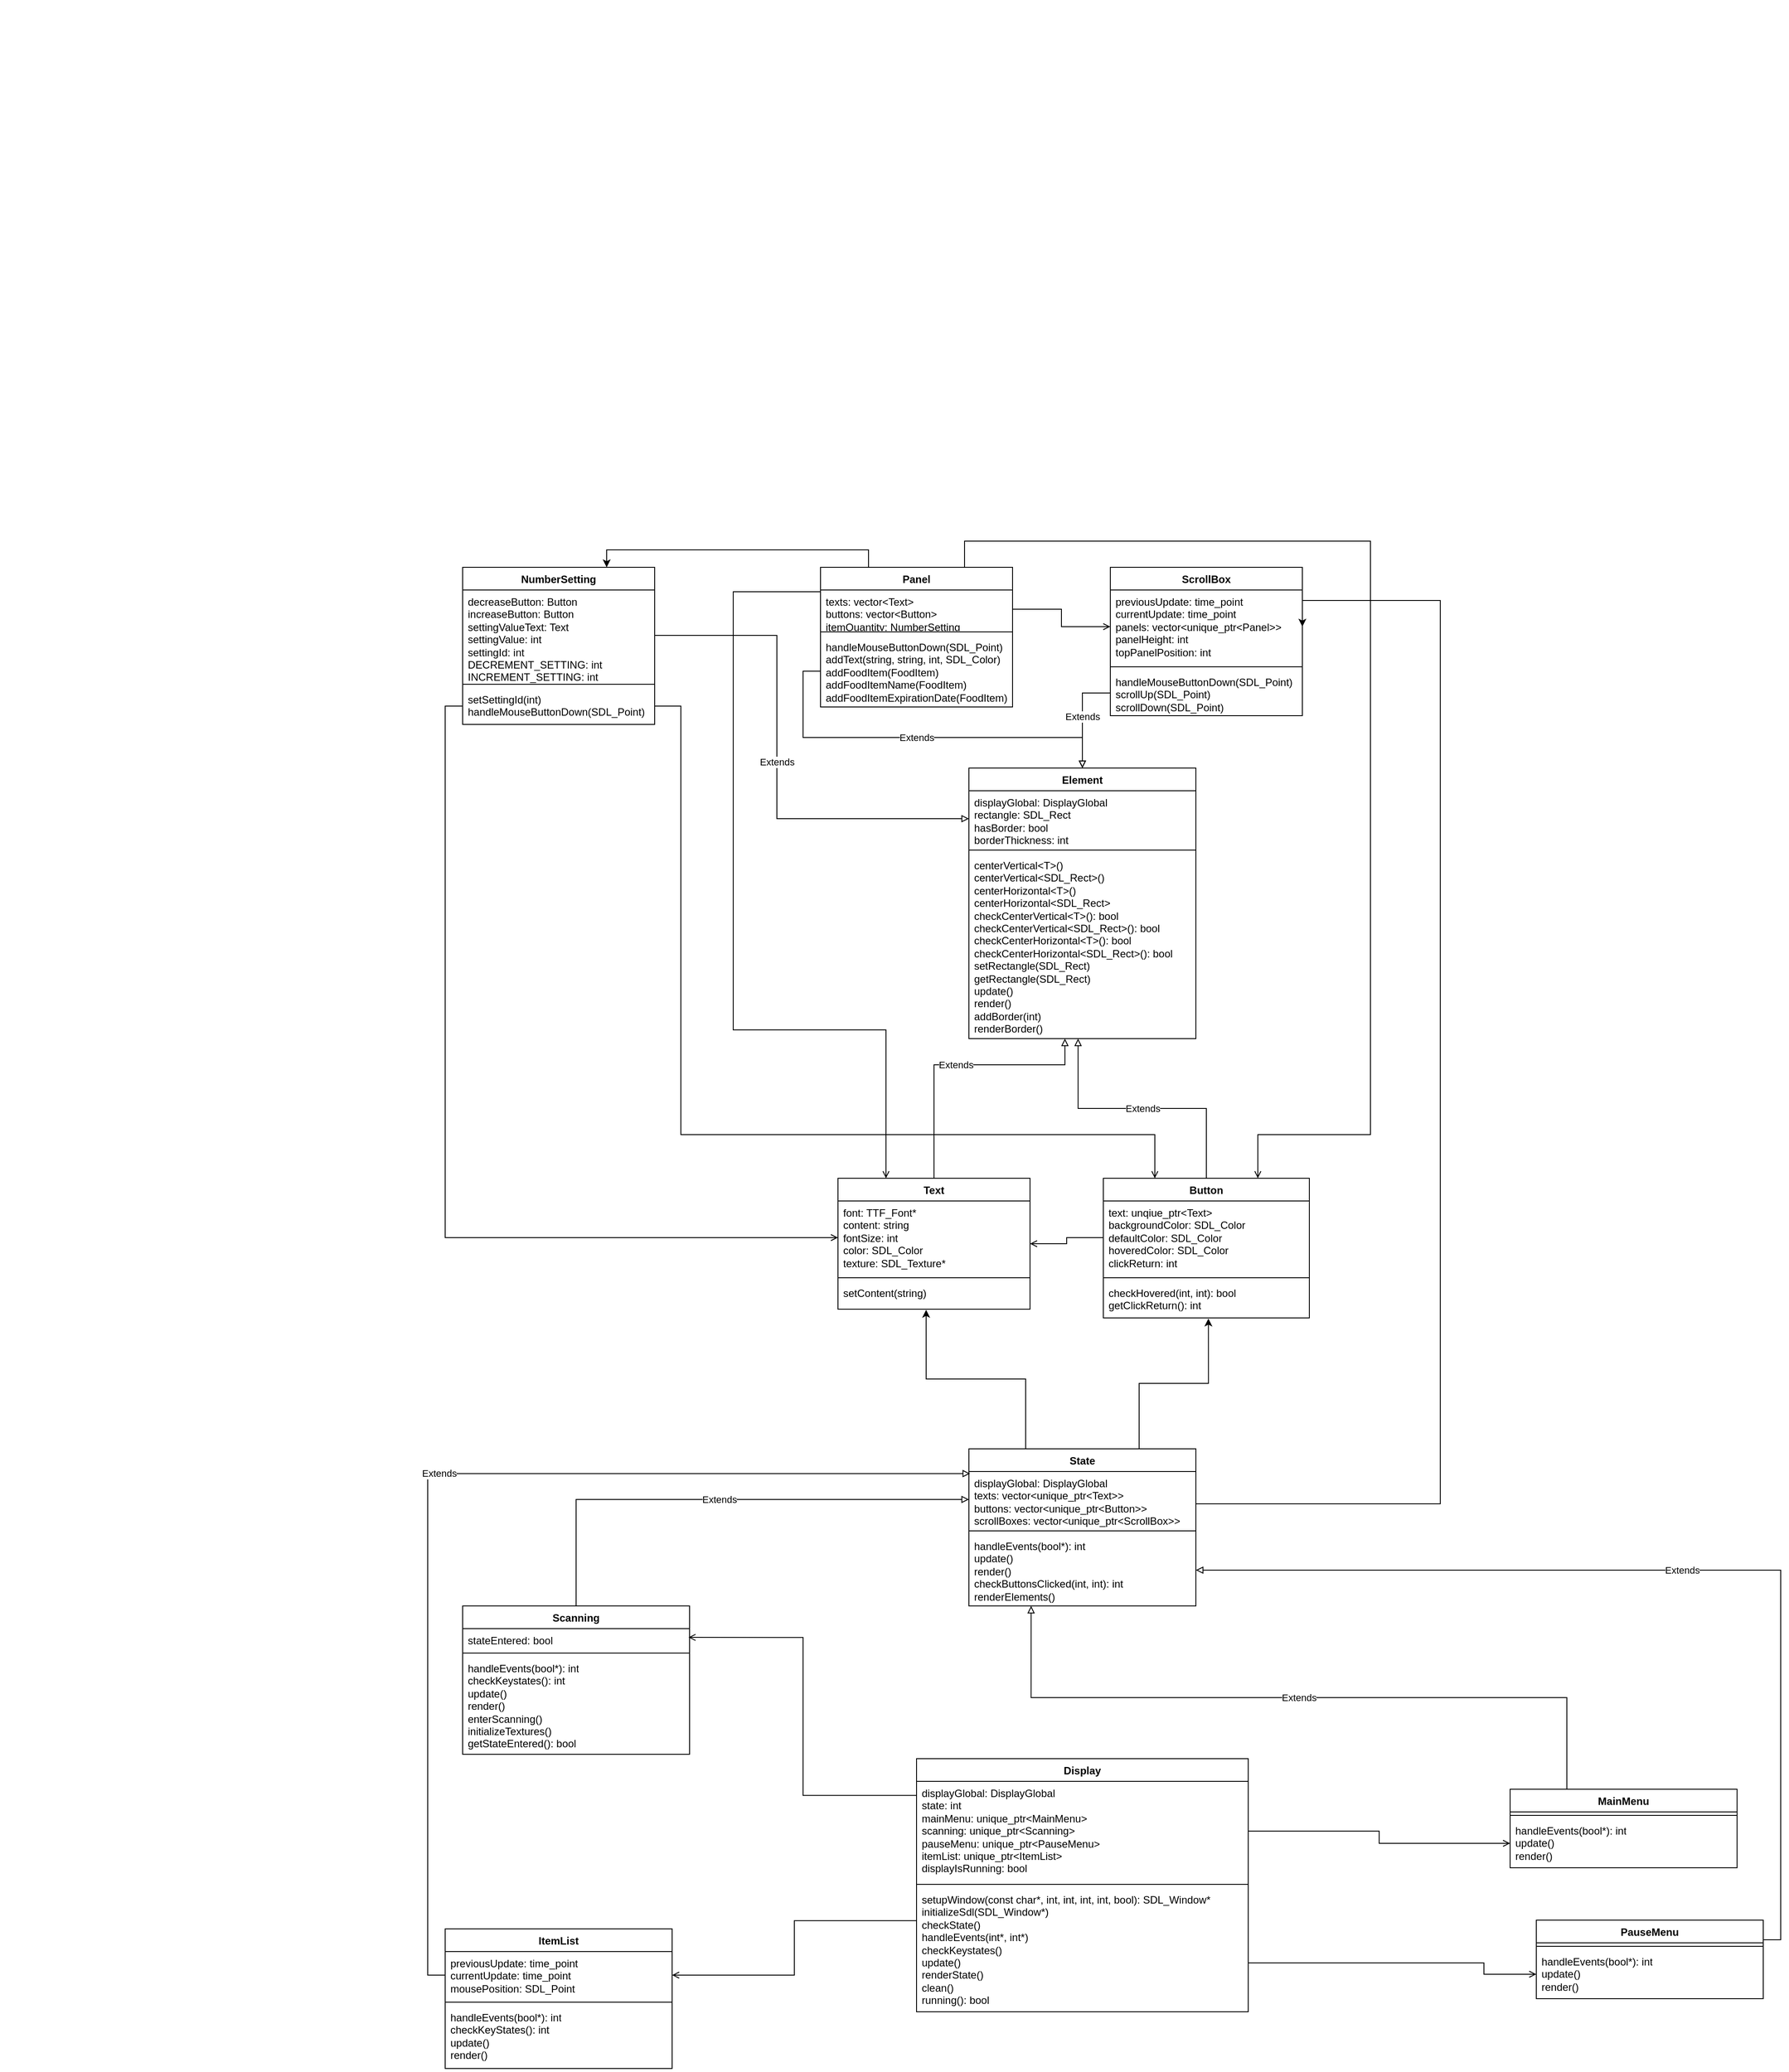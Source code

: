 <mxfile version="26.0.14">
  <diagram id="C5RBs43oDa-KdzZeNtuy" name="Page-1">
    <mxGraphModel dx="4522" dy="2731" grid="1" gridSize="10" guides="1" tooltips="1" connect="1" arrows="1" fold="1" page="1" pageScale="1" pageWidth="827" pageHeight="1169" math="0" shadow="0">
      <root>
        <mxCell id="WIyWlLk6GJQsqaUBKTNV-0" />
        <mxCell id="WIyWlLk6GJQsqaUBKTNV-1" parent="WIyWlLk6GJQsqaUBKTNV-0" />
        <mxCell id="9cJeoDoXLfbDEEZ6jCeZ-1" value="Element" style="swimlane;fontStyle=1;align=center;verticalAlign=top;childLayout=stackLayout;horizontal=1;startSize=26;horizontalStack=0;resizeParent=1;resizeParentMax=0;resizeLast=0;collapsible=1;marginBottom=0;whiteSpace=wrap;html=1;" parent="WIyWlLk6GJQsqaUBKTNV-1" vertex="1">
          <mxGeometry x="260" y="-90" width="260" height="310" as="geometry" />
        </mxCell>
        <mxCell id="9cJeoDoXLfbDEEZ6jCeZ-2" value="&lt;div&gt;displayGlobal: DisplayGlobal&lt;/div&gt;&lt;div&gt;rectangle: SDL_Rect&lt;/div&gt;&lt;div&gt;hasBorder: bool&lt;/div&gt;&lt;div&gt;borderThickness: int&lt;/div&gt;" style="text;strokeColor=none;fillColor=none;align=left;verticalAlign=top;spacingLeft=4;spacingRight=4;overflow=hidden;rotatable=0;points=[[0,0.5],[1,0.5]];portConstraint=eastwest;whiteSpace=wrap;html=1;" parent="9cJeoDoXLfbDEEZ6jCeZ-1" vertex="1">
          <mxGeometry y="26" width="260" height="64" as="geometry" />
        </mxCell>
        <mxCell id="9cJeoDoXLfbDEEZ6jCeZ-3" value="" style="line;strokeWidth=1;fillColor=none;align=left;verticalAlign=middle;spacingTop=-1;spacingLeft=3;spacingRight=3;rotatable=0;labelPosition=right;points=[];portConstraint=eastwest;strokeColor=inherit;" parent="9cJeoDoXLfbDEEZ6jCeZ-1" vertex="1">
          <mxGeometry y="90" width="260" height="8" as="geometry" />
        </mxCell>
        <mxCell id="9cJeoDoXLfbDEEZ6jCeZ-4" value="&lt;div&gt;centerVertical&amp;lt;T&amp;gt;()&lt;/div&gt;&lt;div&gt;centerVertical&amp;lt;SDL_Rect&amp;gt;()&lt;br&gt;&lt;/div&gt;&lt;div&gt;centerHorizontal&amp;lt;T&amp;gt;()&lt;/div&gt;&lt;div&gt;centerHorizontal&amp;lt;SDL_Rect&amp;gt;&lt;/div&gt;&lt;div&gt;&lt;div&gt;checkCenterVertical&amp;lt;T&amp;gt;(): bool&lt;br&gt;&lt;/div&gt;&lt;div&gt;checkCenterVertical&amp;lt;SDL_Rect&amp;gt;(): bool&lt;br&gt;&lt;/div&gt;&lt;div&gt;checkCenterHorizontal&amp;lt;T&amp;gt;(): bool&lt;br&gt;&lt;/div&gt;&lt;div&gt;checkCenterHorizontal&amp;lt;SDL_Rect&amp;gt;(): bool&lt;br&gt;&lt;/div&gt;&lt;/div&gt;&lt;div&gt;setRectangle(SDL_Rect)&lt;/div&gt;&lt;div&gt;getRectangle(SDL_Rect) &lt;br&gt;&lt;/div&gt;&lt;div&gt;update()&lt;/div&gt;&lt;div&gt;render()&lt;/div&gt;&lt;div&gt;addBorder(int)&lt;/div&gt;&lt;div&gt;renderBorder()&lt;/div&gt;&lt;div&gt;&lt;br&gt;&lt;/div&gt;" style="text;strokeColor=none;fillColor=none;align=left;verticalAlign=top;spacingLeft=4;spacingRight=4;overflow=hidden;rotatable=0;points=[[0,0.5],[1,0.5]];portConstraint=eastwest;whiteSpace=wrap;html=1;" parent="9cJeoDoXLfbDEEZ6jCeZ-1" vertex="1">
          <mxGeometry y="98" width="260" height="212" as="geometry" />
        </mxCell>
        <mxCell id="9cJeoDoXLfbDEEZ6jCeZ-5" value="Text" style="swimlane;fontStyle=1;align=center;verticalAlign=top;childLayout=stackLayout;horizontal=1;startSize=26;horizontalStack=0;resizeParent=1;resizeParentMax=0;resizeLast=0;collapsible=1;marginBottom=0;whiteSpace=wrap;html=1;" parent="WIyWlLk6GJQsqaUBKTNV-1" vertex="1">
          <mxGeometry x="110" y="380" width="220" height="150" as="geometry" />
        </mxCell>
        <mxCell id="9cJeoDoXLfbDEEZ6jCeZ-6" value="&lt;div&gt;font: TTF_Font*&lt;/div&gt;&lt;div&gt;content: string&lt;/div&gt;&lt;div&gt;fontSize: int&lt;/div&gt;&lt;div&gt;color: SDL_Color&lt;/div&gt;&lt;div&gt;texture: SDL_Texture*&lt;/div&gt;&lt;div&gt;&lt;br&gt;&lt;/div&gt;" style="text;strokeColor=none;fillColor=none;align=left;verticalAlign=top;spacingLeft=4;spacingRight=4;overflow=hidden;rotatable=0;points=[[0,0.5],[1,0.5]];portConstraint=eastwest;whiteSpace=wrap;html=1;" parent="9cJeoDoXLfbDEEZ6jCeZ-5" vertex="1">
          <mxGeometry y="26" width="220" height="84" as="geometry" />
        </mxCell>
        <mxCell id="9cJeoDoXLfbDEEZ6jCeZ-7" value="" style="line;strokeWidth=1;fillColor=none;align=left;verticalAlign=middle;spacingTop=-1;spacingLeft=3;spacingRight=3;rotatable=0;labelPosition=right;points=[];portConstraint=eastwest;strokeColor=inherit;" parent="9cJeoDoXLfbDEEZ6jCeZ-5" vertex="1">
          <mxGeometry y="110" width="220" height="8" as="geometry" />
        </mxCell>
        <mxCell id="9cJeoDoXLfbDEEZ6jCeZ-8" value="setContent(string)" style="text;strokeColor=none;fillColor=none;align=left;verticalAlign=top;spacingLeft=4;spacingRight=4;overflow=hidden;rotatable=0;points=[[0,0.5],[1,0.5]];portConstraint=eastwest;whiteSpace=wrap;html=1;" parent="9cJeoDoXLfbDEEZ6jCeZ-5" vertex="1">
          <mxGeometry y="118" width="220" height="32" as="geometry" />
        </mxCell>
        <mxCell id="9cJeoDoXLfbDEEZ6jCeZ-13" value="Button" style="swimlane;fontStyle=1;align=center;verticalAlign=top;childLayout=stackLayout;horizontal=1;startSize=26;horizontalStack=0;resizeParent=1;resizeParentMax=0;resizeLast=0;collapsible=1;marginBottom=0;whiteSpace=wrap;html=1;" parent="WIyWlLk6GJQsqaUBKTNV-1" vertex="1">
          <mxGeometry x="414" y="380" width="236" height="160" as="geometry" />
        </mxCell>
        <mxCell id="9cJeoDoXLfbDEEZ6jCeZ-14" value="&lt;div&gt;text: unqiue_ptr&amp;lt;Text&amp;gt;&lt;/div&gt;&lt;div&gt;backgroundColor: SDL_Color&lt;/div&gt;&lt;div&gt;defaultColor: SDL_Color&lt;/div&gt;&lt;div&gt;hoveredColor: SDL_Color&lt;/div&gt;&lt;div&gt;clickReturn: int&lt;/div&gt;" style="text;strokeColor=none;fillColor=none;align=left;verticalAlign=top;spacingLeft=4;spacingRight=4;overflow=hidden;rotatable=0;points=[[0,0.5],[1,0.5]];portConstraint=eastwest;whiteSpace=wrap;html=1;" parent="9cJeoDoXLfbDEEZ6jCeZ-13" vertex="1">
          <mxGeometry y="26" width="236" height="84" as="geometry" />
        </mxCell>
        <mxCell id="9cJeoDoXLfbDEEZ6jCeZ-15" value="" style="line;strokeWidth=1;fillColor=none;align=left;verticalAlign=middle;spacingTop=-1;spacingLeft=3;spacingRight=3;rotatable=0;labelPosition=right;points=[];portConstraint=eastwest;strokeColor=inherit;" parent="9cJeoDoXLfbDEEZ6jCeZ-13" vertex="1">
          <mxGeometry y="110" width="236" height="8" as="geometry" />
        </mxCell>
        <mxCell id="9cJeoDoXLfbDEEZ6jCeZ-16" value="checkHovered(int, int): bool&lt;div&gt;getClickReturn(): int&lt;/div&gt;" style="text;strokeColor=none;fillColor=none;align=left;verticalAlign=top;spacingLeft=4;spacingRight=4;overflow=hidden;rotatable=0;points=[[0,0.5],[1,0.5]];portConstraint=eastwest;whiteSpace=wrap;html=1;" parent="9cJeoDoXLfbDEEZ6jCeZ-13" vertex="1">
          <mxGeometry y="118" width="236" height="42" as="geometry" />
        </mxCell>
        <mxCell id="9cJeoDoXLfbDEEZ6jCeZ-27" value="MainMenu" style="swimlane;fontStyle=1;align=center;verticalAlign=top;childLayout=stackLayout;horizontal=1;startSize=26;horizontalStack=0;resizeParent=1;resizeParentMax=0;resizeLast=0;collapsible=1;marginBottom=0;whiteSpace=wrap;html=1;" parent="WIyWlLk6GJQsqaUBKTNV-1" vertex="1">
          <mxGeometry x="880" y="1080" width="260" height="90" as="geometry" />
        </mxCell>
        <mxCell id="9cJeoDoXLfbDEEZ6jCeZ-29" value="" style="line;strokeWidth=1;fillColor=none;align=left;verticalAlign=middle;spacingTop=-1;spacingLeft=3;spacingRight=3;rotatable=0;labelPosition=right;points=[];portConstraint=eastwest;strokeColor=inherit;" parent="9cJeoDoXLfbDEEZ6jCeZ-27" vertex="1">
          <mxGeometry y="26" width="260" height="8" as="geometry" />
        </mxCell>
        <mxCell id="9cJeoDoXLfbDEEZ6jCeZ-30" value="handleEvents(bool*): int&lt;div&gt;update()&lt;br&gt;&lt;/div&gt;&lt;div&gt;render()&lt;br&gt;&lt;/div&gt;&lt;div&gt;&lt;br&gt;&lt;/div&gt;&lt;div&gt;&lt;br&gt;&lt;/div&gt;" style="text;strokeColor=none;fillColor=none;align=left;verticalAlign=top;spacingLeft=4;spacingRight=4;overflow=hidden;rotatable=0;points=[[0,0.5],[1,0.5]];portConstraint=eastwest;whiteSpace=wrap;html=1;" parent="9cJeoDoXLfbDEEZ6jCeZ-27" vertex="1">
          <mxGeometry y="34" width="260" height="56" as="geometry" />
        </mxCell>
        <mxCell id="ZqqQkhtvJ3XssXhYCvTe-13" value="Extends" style="edgeStyle=orthogonalEdgeStyle;rounded=0;orthogonalLoop=1;jettySize=auto;html=1;exitX=1;exitY=0.25;exitDx=0;exitDy=0;entryX=1;entryY=0.5;entryDx=0;entryDy=0;endArrow=block;endFill=0;" parent="WIyWlLk6GJQsqaUBKTNV-1" source="9cJeoDoXLfbDEEZ6jCeZ-32" target="ZqqQkhtvJ3XssXhYCvTe-5" edge="1">
          <mxGeometry relative="1" as="geometry" />
        </mxCell>
        <mxCell id="9cJeoDoXLfbDEEZ6jCeZ-32" value="PauseMenu" style="swimlane;fontStyle=1;align=center;verticalAlign=top;childLayout=stackLayout;horizontal=1;startSize=26;horizontalStack=0;resizeParent=1;resizeParentMax=0;resizeLast=0;collapsible=1;marginBottom=0;whiteSpace=wrap;html=1;" parent="WIyWlLk6GJQsqaUBKTNV-1" vertex="1">
          <mxGeometry x="910" y="1230" width="260" height="90" as="geometry" />
        </mxCell>
        <mxCell id="9cJeoDoXLfbDEEZ6jCeZ-34" value="" style="line;strokeWidth=1;fillColor=none;align=left;verticalAlign=middle;spacingTop=-1;spacingLeft=3;spacingRight=3;rotatable=0;labelPosition=right;points=[];portConstraint=eastwest;strokeColor=inherit;" parent="9cJeoDoXLfbDEEZ6jCeZ-32" vertex="1">
          <mxGeometry y="26" width="260" height="8" as="geometry" />
        </mxCell>
        <mxCell id="9cJeoDoXLfbDEEZ6jCeZ-35" value="handleEvents(bool*): int&lt;div&gt;update()&lt;br&gt;&lt;/div&gt;&lt;div&gt;render()&lt;br&gt;&lt;/div&gt;&lt;div&gt;&lt;br&gt;&lt;/div&gt;&lt;div&gt;&lt;br&gt;&lt;/div&gt;" style="text;strokeColor=none;fillColor=none;align=left;verticalAlign=top;spacingLeft=4;spacingRight=4;overflow=hidden;rotatable=0;points=[[0,0.5],[1,0.5]];portConstraint=eastwest;whiteSpace=wrap;html=1;" parent="9cJeoDoXLfbDEEZ6jCeZ-32" vertex="1">
          <mxGeometry y="34" width="260" height="56" as="geometry" />
        </mxCell>
        <mxCell id="9cJeoDoXLfbDEEZ6jCeZ-39" style="edgeStyle=orthogonalEdgeStyle;rounded=0;orthogonalLoop=1;jettySize=auto;html=1;exitX=0;exitY=0.5;exitDx=0;exitDy=0;entryX=1;entryY=0.5;entryDx=0;entryDy=0;endArrow=open;endFill=0;" parent="WIyWlLk6GJQsqaUBKTNV-1" source="9cJeoDoXLfbDEEZ6jCeZ-14" target="9cJeoDoXLfbDEEZ6jCeZ-5" edge="1">
          <mxGeometry relative="1" as="geometry" />
        </mxCell>
        <mxCell id="9cJeoDoXLfbDEEZ6jCeZ-40" value="Extends" style="edgeStyle=orthogonalEdgeStyle;rounded=0;orthogonalLoop=1;jettySize=auto;html=1;exitX=0.5;exitY=0;exitDx=0;exitDy=0;entryX=0.481;entryY=1;entryDx=0;entryDy=0;entryPerimeter=0;endArrow=block;endFill=0;" parent="WIyWlLk6GJQsqaUBKTNV-1" source="9cJeoDoXLfbDEEZ6jCeZ-13" target="9cJeoDoXLfbDEEZ6jCeZ-4" edge="1">
          <mxGeometry relative="1" as="geometry" />
        </mxCell>
        <mxCell id="9cJeoDoXLfbDEEZ6jCeZ-41" value="Extends" style="edgeStyle=orthogonalEdgeStyle;rounded=0;orthogonalLoop=1;jettySize=auto;html=1;exitX=0.5;exitY=0;exitDx=0;exitDy=0;entryX=0.423;entryY=1;entryDx=0;entryDy=0;entryPerimeter=0;endArrow=block;endFill=0;" parent="WIyWlLk6GJQsqaUBKTNV-1" source="9cJeoDoXLfbDEEZ6jCeZ-5" target="9cJeoDoXLfbDEEZ6jCeZ-4" edge="1">
          <mxGeometry relative="1" as="geometry">
            <Array as="points">
              <mxPoint x="220" y="250" />
              <mxPoint x="370" y="250" />
            </Array>
          </mxGeometry>
        </mxCell>
        <mxCell id="9cJeoDoXLfbDEEZ6jCeZ-42" value="ItemList" style="swimlane;fontStyle=1;align=center;verticalAlign=top;childLayout=stackLayout;horizontal=1;startSize=26;horizontalStack=0;resizeParent=1;resizeParentMax=0;resizeLast=0;collapsible=1;marginBottom=0;whiteSpace=wrap;html=1;" parent="WIyWlLk6GJQsqaUBKTNV-1" vertex="1">
          <mxGeometry x="-340" y="1240" width="260" height="160" as="geometry" />
        </mxCell>
        <mxCell id="9cJeoDoXLfbDEEZ6jCeZ-43" value="&lt;div&gt;previousUpdate: time_point&lt;/div&gt;&lt;div&gt;currentUpdate: time_point&lt;/div&gt;&lt;div&gt;mousePosition: SDL_Point&lt;br&gt;&lt;/div&gt;" style="text;strokeColor=none;fillColor=none;align=left;verticalAlign=top;spacingLeft=4;spacingRight=4;overflow=hidden;rotatable=0;points=[[0,0.5],[1,0.5]];portConstraint=eastwest;whiteSpace=wrap;html=1;" parent="9cJeoDoXLfbDEEZ6jCeZ-42" vertex="1">
          <mxGeometry y="26" width="260" height="54" as="geometry" />
        </mxCell>
        <mxCell id="9cJeoDoXLfbDEEZ6jCeZ-44" value="" style="line;strokeWidth=1;fillColor=none;align=left;verticalAlign=middle;spacingTop=-1;spacingLeft=3;spacingRight=3;rotatable=0;labelPosition=right;points=[];portConstraint=eastwest;strokeColor=inherit;" parent="9cJeoDoXLfbDEEZ6jCeZ-42" vertex="1">
          <mxGeometry y="80" width="260" height="8" as="geometry" />
        </mxCell>
        <mxCell id="9cJeoDoXLfbDEEZ6jCeZ-45" value="handleEvents(bool*): int&lt;div&gt;checkKeyStates(): int&lt;/div&gt;&lt;div&gt;update()&lt;br&gt;&lt;/div&gt;&lt;div&gt;render()&lt;br&gt;&lt;/div&gt;&lt;div&gt;&lt;br&gt;&lt;/div&gt;&lt;div&gt;&lt;br&gt;&lt;/div&gt;" style="text;strokeColor=none;fillColor=none;align=left;verticalAlign=top;spacingLeft=4;spacingRight=4;overflow=hidden;rotatable=0;points=[[0,0.5],[1,0.5]];portConstraint=eastwest;whiteSpace=wrap;html=1;" parent="9cJeoDoXLfbDEEZ6jCeZ-42" vertex="1">
          <mxGeometry y="88" width="260" height="72" as="geometry" />
        </mxCell>
        <mxCell id="fOrLN-u9jePN4GgmKDt4-8" style="edgeStyle=orthogonalEdgeStyle;rounded=0;orthogonalLoop=1;jettySize=auto;html=1;exitX=1;exitY=0.5;exitDx=0;exitDy=0;entryX=0;entryY=0.5;entryDx=0;entryDy=0;endArrow=open;endFill=0;" parent="WIyWlLk6GJQsqaUBKTNV-1" source="fOrLN-u9jePN4GgmKDt4-1" target="fOrLN-u9jePN4GgmKDt4-5" edge="1">
          <mxGeometry relative="1" as="geometry" />
        </mxCell>
        <mxCell id="GMR2QPrFjK9Ofn-HSKy0-10" style="edgeStyle=orthogonalEdgeStyle;rounded=0;orthogonalLoop=1;jettySize=auto;html=1;entryX=0.75;entryY=0;entryDx=0;entryDy=0;endArrow=open;endFill=0;exitX=0.75;exitY=0;exitDx=0;exitDy=0;" parent="WIyWlLk6GJQsqaUBKTNV-1" source="fOrLN-u9jePN4GgmKDt4-0" target="9cJeoDoXLfbDEEZ6jCeZ-13" edge="1">
          <mxGeometry relative="1" as="geometry">
            <Array as="points">
              <mxPoint x="255" y="-350" />
              <mxPoint x="720" y="-350" />
              <mxPoint x="720" y="330" />
              <mxPoint x="591" y="330" />
            </Array>
          </mxGeometry>
        </mxCell>
        <mxCell id="GMR2QPrFjK9Ofn-HSKy0-11" style="edgeStyle=orthogonalEdgeStyle;rounded=0;orthogonalLoop=1;jettySize=auto;html=1;entryX=0.25;entryY=0;entryDx=0;entryDy=0;endArrow=open;endFill=0;exitX=0;exitY=0.25;exitDx=0;exitDy=0;" parent="WIyWlLk6GJQsqaUBKTNV-1" source="fOrLN-u9jePN4GgmKDt4-0" target="9cJeoDoXLfbDEEZ6jCeZ-5" edge="1">
          <mxGeometry relative="1" as="geometry">
            <Array as="points">
              <mxPoint x="-10" y="-292" />
              <mxPoint x="-10" y="210" />
              <mxPoint x="165" y="210" />
            </Array>
          </mxGeometry>
        </mxCell>
        <mxCell id="1-UxKRIt91oTOGqCH7rs-5" style="edgeStyle=orthogonalEdgeStyle;rounded=0;orthogonalLoop=1;jettySize=auto;html=1;exitX=0.25;exitY=0;exitDx=0;exitDy=0;entryX=0.75;entryY=0;entryDx=0;entryDy=0;" edge="1" parent="WIyWlLk6GJQsqaUBKTNV-1" source="fOrLN-u9jePN4GgmKDt4-0" target="1-UxKRIt91oTOGqCH7rs-1">
          <mxGeometry relative="1" as="geometry" />
        </mxCell>
        <mxCell id="fOrLN-u9jePN4GgmKDt4-0" value="Panel" style="swimlane;fontStyle=1;align=center;verticalAlign=top;childLayout=stackLayout;horizontal=1;startSize=26;horizontalStack=0;resizeParent=1;resizeParentMax=0;resizeLast=0;collapsible=1;marginBottom=0;whiteSpace=wrap;html=1;" parent="WIyWlLk6GJQsqaUBKTNV-1" vertex="1">
          <mxGeometry x="90" y="-320" width="220" height="160" as="geometry" />
        </mxCell>
        <mxCell id="fOrLN-u9jePN4GgmKDt4-1" value="&lt;div&gt;texts: vector&amp;lt;Text&amp;gt;&lt;/div&gt;&lt;div&gt;buttons: vector&amp;lt;Button&amp;gt;&lt;br&gt;&lt;/div&gt;&lt;div&gt;itemQuantity: NumberSetting&lt;/div&gt;" style="text;strokeColor=none;fillColor=none;align=left;verticalAlign=top;spacingLeft=4;spacingRight=4;overflow=hidden;rotatable=0;points=[[0,0.5],[1,0.5]];portConstraint=eastwest;whiteSpace=wrap;html=1;" parent="fOrLN-u9jePN4GgmKDt4-0" vertex="1">
          <mxGeometry y="26" width="220" height="44" as="geometry" />
        </mxCell>
        <mxCell id="fOrLN-u9jePN4GgmKDt4-2" value="" style="line;strokeWidth=1;fillColor=none;align=left;verticalAlign=middle;spacingTop=-1;spacingLeft=3;spacingRight=3;rotatable=0;labelPosition=right;points=[];portConstraint=eastwest;strokeColor=inherit;" parent="fOrLN-u9jePN4GgmKDt4-0" vertex="1">
          <mxGeometry y="70" width="220" height="8" as="geometry" />
        </mxCell>
        <mxCell id="fOrLN-u9jePN4GgmKDt4-3" value="&lt;div&gt;handleMouseButtonDown(SDL_Point)&lt;/div&gt;&lt;div&gt;addText(string, string, int, SDL_Color)&lt;/div&gt;&lt;div&gt;addFoodItem(FoodItem)&lt;/div&gt;&lt;div&gt;addFoodItemName(FoodItem)&lt;/div&gt;&lt;div&gt;addFoodItemExpirationDate(FoodItem)&lt;/div&gt;" style="text;strokeColor=none;fillColor=none;align=left;verticalAlign=top;spacingLeft=4;spacingRight=4;overflow=hidden;rotatable=0;points=[[0,0.5],[1,0.5]];portConstraint=eastwest;whiteSpace=wrap;html=1;" parent="fOrLN-u9jePN4GgmKDt4-0" vertex="1">
          <mxGeometry y="78" width="220" height="82" as="geometry" />
        </mxCell>
        <mxCell id="fOrLN-u9jePN4GgmKDt4-4" value="ScrollBox" style="swimlane;fontStyle=1;align=center;verticalAlign=top;childLayout=stackLayout;horizontal=1;startSize=26;horizontalStack=0;resizeParent=1;resizeParentMax=0;resizeLast=0;collapsible=1;marginBottom=0;whiteSpace=wrap;html=1;" parent="WIyWlLk6GJQsqaUBKTNV-1" vertex="1">
          <mxGeometry x="422" y="-320" width="220" height="170" as="geometry" />
        </mxCell>
        <mxCell id="fOrLN-u9jePN4GgmKDt4-5" value="&lt;div&gt;previousUpdate: time_point&lt;/div&gt;&lt;div&gt;currentUpdate: time_point&lt;/div&gt;&lt;div&gt;panels: vector&amp;lt;unique_ptr&amp;lt;Panel&amp;gt;&amp;gt;&lt;/div&gt;&lt;div&gt;panelHeight: int&lt;/div&gt;&lt;div&gt;topPanelPosition: int&lt;/div&gt;&lt;div&gt;&lt;br&gt;&lt;/div&gt;" style="text;strokeColor=none;fillColor=none;align=left;verticalAlign=top;spacingLeft=4;spacingRight=4;overflow=hidden;rotatable=0;points=[[0,0.5],[1,0.5]];portConstraint=eastwest;whiteSpace=wrap;html=1;" parent="fOrLN-u9jePN4GgmKDt4-4" vertex="1">
          <mxGeometry y="26" width="220" height="84" as="geometry" />
        </mxCell>
        <mxCell id="fOrLN-u9jePN4GgmKDt4-6" value="" style="line;strokeWidth=1;fillColor=none;align=left;verticalAlign=middle;spacingTop=-1;spacingLeft=3;spacingRight=3;rotatable=0;labelPosition=right;points=[];portConstraint=eastwest;strokeColor=inherit;" parent="fOrLN-u9jePN4GgmKDt4-4" vertex="1">
          <mxGeometry y="110" width="220" height="8" as="geometry" />
        </mxCell>
        <mxCell id="fOrLN-u9jePN4GgmKDt4-7" value="&lt;div&gt;handleMouseButtonDown(SDL_Point)&lt;/div&gt;&lt;div&gt;scrollUp(SDL_Point)&lt;/div&gt;&lt;div&gt;scrollDown(SDL_Point)&lt;/div&gt;" style="text;strokeColor=none;fillColor=none;align=left;verticalAlign=top;spacingLeft=4;spacingRight=4;overflow=hidden;rotatable=0;points=[[0,0.5],[1,0.5]];portConstraint=eastwest;whiteSpace=wrap;html=1;" parent="fOrLN-u9jePN4GgmKDt4-4" vertex="1">
          <mxGeometry y="118" width="220" height="52" as="geometry" />
        </mxCell>
        <mxCell id="fOrLN-u9jePN4GgmKDt4-9" value="Extends" style="edgeStyle=orthogonalEdgeStyle;rounded=0;orthogonalLoop=1;jettySize=auto;html=1;exitX=0;exitY=0.5;exitDx=0;exitDy=0;entryX=0.5;entryY=0;entryDx=0;entryDy=0;endArrow=block;endFill=0;" parent="WIyWlLk6GJQsqaUBKTNV-1" source="fOrLN-u9jePN4GgmKDt4-7" target="9cJeoDoXLfbDEEZ6jCeZ-1" edge="1">
          <mxGeometry relative="1" as="geometry" />
        </mxCell>
        <mxCell id="fOrLN-u9jePN4GgmKDt4-10" value="&lt;div&gt;Extends&lt;/div&gt;" style="edgeStyle=orthogonalEdgeStyle;rounded=0;orthogonalLoop=1;jettySize=auto;html=1;exitX=0;exitY=0.5;exitDx=0;exitDy=0;entryX=0.5;entryY=0;entryDx=0;entryDy=0;endArrow=block;endFill=0;" parent="WIyWlLk6GJQsqaUBKTNV-1" source="fOrLN-u9jePN4GgmKDt4-3" target="9cJeoDoXLfbDEEZ6jCeZ-1" edge="1">
          <mxGeometry relative="1" as="geometry" />
        </mxCell>
        <mxCell id="ZqqQkhtvJ3XssXhYCvTe-9" value="Extends" style="edgeStyle=orthogonalEdgeStyle;rounded=0;orthogonalLoop=1;jettySize=auto;html=1;exitX=0.5;exitY=0;exitDx=0;exitDy=0;entryX=0;entryY=0.5;entryDx=0;entryDy=0;endArrow=block;endFill=0;" parent="WIyWlLk6GJQsqaUBKTNV-1" source="GMR2QPrFjK9Ofn-HSKy0-0" target="ZqqQkhtvJ3XssXhYCvTe-3" edge="1">
          <mxGeometry relative="1" as="geometry" />
        </mxCell>
        <mxCell id="GMR2QPrFjK9Ofn-HSKy0-0" value="Scanning" style="swimlane;fontStyle=1;align=center;verticalAlign=top;childLayout=stackLayout;horizontal=1;startSize=26;horizontalStack=0;resizeParent=1;resizeParentMax=0;resizeLast=0;collapsible=1;marginBottom=0;whiteSpace=wrap;html=1;" parent="WIyWlLk6GJQsqaUBKTNV-1" vertex="1">
          <mxGeometry x="-320" y="870" width="260" height="170" as="geometry" />
        </mxCell>
        <mxCell id="GMR2QPrFjK9Ofn-HSKy0-1" value="&lt;div&gt;stateEntered: bool&lt;/div&gt;" style="text;strokeColor=none;fillColor=none;align=left;verticalAlign=top;spacingLeft=4;spacingRight=4;overflow=hidden;rotatable=0;points=[[0,0.5],[1,0.5]];portConstraint=eastwest;whiteSpace=wrap;html=1;" parent="GMR2QPrFjK9Ofn-HSKy0-0" vertex="1">
          <mxGeometry y="26" width="260" height="24" as="geometry" />
        </mxCell>
        <mxCell id="GMR2QPrFjK9Ofn-HSKy0-2" value="" style="line;strokeWidth=1;fillColor=none;align=left;verticalAlign=middle;spacingTop=-1;spacingLeft=3;spacingRight=3;rotatable=0;labelPosition=right;points=[];portConstraint=eastwest;strokeColor=inherit;" parent="GMR2QPrFjK9Ofn-HSKy0-0" vertex="1">
          <mxGeometry y="50" width="260" height="8" as="geometry" />
        </mxCell>
        <mxCell id="GMR2QPrFjK9Ofn-HSKy0-3" value="handleEvents(bool*): int&lt;div&gt;&lt;div&gt;checkKeystates(): int&lt;/div&gt;&lt;div&gt;update()&lt;/div&gt;&lt;div&gt;render()&lt;/div&gt;&lt;div&gt;enterScanning()&lt;br&gt;&lt;/div&gt;&lt;div&gt;initializeTextures()&lt;/div&gt;&lt;div&gt;getStateEntered(): bool&lt;/div&gt;&lt;/div&gt;" style="text;strokeColor=none;fillColor=none;align=left;verticalAlign=top;spacingLeft=4;spacingRight=4;overflow=hidden;rotatable=0;points=[[0,0.5],[1,0.5]];portConstraint=eastwest;whiteSpace=wrap;html=1;" parent="GMR2QPrFjK9Ofn-HSKy0-0" vertex="1">
          <mxGeometry y="58" width="260" height="112" as="geometry" />
        </mxCell>
        <mxCell id="GMR2QPrFjK9Ofn-HSKy0-4" value="&amp;nbsp;" style="text;whiteSpace=wrap;html=1;" parent="WIyWlLk6GJQsqaUBKTNV-1" vertex="1">
          <mxGeometry x="480" y="-130" width="40" height="40" as="geometry" />
        </mxCell>
        <mxCell id="GMR2QPrFjK9Ofn-HSKy0-29" style="edgeStyle=orthogonalEdgeStyle;rounded=0;orthogonalLoop=1;jettySize=auto;html=1;exitX=0;exitY=0.141;exitDx=0;exitDy=0;entryX=0.995;entryY=0.419;entryDx=0;entryDy=0;endArrow=open;endFill=0;entryPerimeter=0;exitPerimeter=0;" parent="WIyWlLk6GJQsqaUBKTNV-1" source="GMR2QPrFjK9Ofn-HSKy0-22" target="GMR2QPrFjK9Ofn-HSKy0-1" edge="1">
          <mxGeometry relative="1" as="geometry" />
        </mxCell>
        <mxCell id="GMR2QPrFjK9Ofn-HSKy0-21" value="Display" style="swimlane;fontStyle=1;align=center;verticalAlign=top;childLayout=stackLayout;horizontal=1;startSize=26;horizontalStack=0;resizeParent=1;resizeParentMax=0;resizeLast=0;collapsible=1;marginBottom=0;whiteSpace=wrap;html=1;" parent="WIyWlLk6GJQsqaUBKTNV-1" vertex="1">
          <mxGeometry x="200" y="1045" width="380" height="290" as="geometry" />
        </mxCell>
        <mxCell id="GMR2QPrFjK9Ofn-HSKy0-22" value="displayGlobal: DisplayGlobal&lt;div&gt;state: int&lt;/div&gt;&lt;div&gt;mainMenu: unique_ptr&amp;lt;MainMenu&amp;gt;&lt;/div&gt;&lt;div&gt;scanning: unique_ptr&amp;lt;Scanning&amp;gt;&lt;/div&gt;&lt;div&gt;pauseMenu: unique_ptr&amp;lt;PauseMenu&amp;gt;&lt;br&gt;&lt;/div&gt;&lt;div&gt;itemList: unique_ptr&amp;lt;ItemList&amp;gt;&lt;/div&gt;displayIsRunning: bool" style="text;strokeColor=none;fillColor=none;align=left;verticalAlign=top;spacingLeft=4;spacingRight=4;overflow=hidden;rotatable=0;points=[[0,0.5],[1,0.5]];portConstraint=eastwest;whiteSpace=wrap;html=1;" parent="GMR2QPrFjK9Ofn-HSKy0-21" vertex="1">
          <mxGeometry y="26" width="380" height="114" as="geometry" />
        </mxCell>
        <mxCell id="GMR2QPrFjK9Ofn-HSKy0-23" value="" style="line;strokeWidth=1;fillColor=none;align=left;verticalAlign=middle;spacingTop=-1;spacingLeft=3;spacingRight=3;rotatable=0;labelPosition=right;points=[];portConstraint=eastwest;strokeColor=inherit;" parent="GMR2QPrFjK9Ofn-HSKy0-21" vertex="1">
          <mxGeometry y="140" width="380" height="8" as="geometry" />
        </mxCell>
        <mxCell id="GMR2QPrFjK9Ofn-HSKy0-24" value="setupWindow(const char*, int, int, int, int, bool): SDL_Window*&lt;div&gt;&lt;div&gt;initializeSdl(SDL_Window*)&lt;/div&gt;&lt;div&gt;checkState()&lt;/div&gt;&lt;div&gt;handleEvents(int*, int*)&lt;/div&gt;&lt;div&gt;checkKeystates()&lt;/div&gt;&lt;div&gt;update()&lt;/div&gt;&lt;div&gt;renderState()&lt;br&gt;&lt;/div&gt;&lt;div&gt;clean()&lt;/div&gt;running(): bool&lt;/div&gt;" style="text;strokeColor=none;fillColor=none;align=left;verticalAlign=top;spacingLeft=4;spacingRight=4;overflow=hidden;rotatable=0;points=[[0,0.5],[1,0.5]];portConstraint=eastwest;whiteSpace=wrap;html=1;" parent="GMR2QPrFjK9Ofn-HSKy0-21" vertex="1">
          <mxGeometry y="148" width="380" height="142" as="geometry" />
        </mxCell>
        <mxCell id="GMR2QPrFjK9Ofn-HSKy0-25" style="edgeStyle=orthogonalEdgeStyle;rounded=0;orthogonalLoop=1;jettySize=auto;html=1;exitX=1;exitY=0.5;exitDx=0;exitDy=0;entryX=0;entryY=0.5;entryDx=0;entryDy=0;endArrow=open;endFill=0;" parent="WIyWlLk6GJQsqaUBKTNV-1" source="GMR2QPrFjK9Ofn-HSKy0-22" target="9cJeoDoXLfbDEEZ6jCeZ-30" edge="1">
          <mxGeometry relative="1" as="geometry" />
        </mxCell>
        <mxCell id="GMR2QPrFjK9Ofn-HSKy0-27" style="edgeStyle=orthogonalEdgeStyle;rounded=0;orthogonalLoop=1;jettySize=auto;html=1;exitX=1;exitY=0.5;exitDx=0;exitDy=0;entryX=0;entryY=0.5;entryDx=0;entryDy=0;endArrow=open;endFill=0;" parent="WIyWlLk6GJQsqaUBKTNV-1" source="GMR2QPrFjK9Ofn-HSKy0-24" target="9cJeoDoXLfbDEEZ6jCeZ-35" edge="1">
          <mxGeometry relative="1" as="geometry">
            <Array as="points">
              <mxPoint x="580" y="1279" />
              <mxPoint x="850" y="1279" />
              <mxPoint x="850" y="1292" />
            </Array>
          </mxGeometry>
        </mxCell>
        <mxCell id="GMR2QPrFjK9Ofn-HSKy0-28" style="edgeStyle=orthogonalEdgeStyle;rounded=0;orthogonalLoop=1;jettySize=auto;html=1;exitX=0;exitY=0.265;exitDx=0;exitDy=0;entryX=1;entryY=0.5;entryDx=0;entryDy=0;endArrow=open;endFill=0;exitPerimeter=0;" parent="WIyWlLk6GJQsqaUBKTNV-1" source="GMR2QPrFjK9Ofn-HSKy0-24" target="9cJeoDoXLfbDEEZ6jCeZ-43" edge="1">
          <mxGeometry relative="1" as="geometry" />
        </mxCell>
        <mxCell id="ZqqQkhtvJ3XssXhYCvTe-2" value="State" style="swimlane;fontStyle=1;align=center;verticalAlign=top;childLayout=stackLayout;horizontal=1;startSize=26;horizontalStack=0;resizeParent=1;resizeParentMax=0;resizeLast=0;collapsible=1;marginBottom=0;whiteSpace=wrap;html=1;" parent="WIyWlLk6GJQsqaUBKTNV-1" vertex="1">
          <mxGeometry x="260" y="690" width="260" height="180" as="geometry" />
        </mxCell>
        <mxCell id="ZqqQkhtvJ3XssXhYCvTe-3" value="&lt;div&gt;displayGlobal: DisplayGlobal&lt;/div&gt;&lt;div&gt;&lt;div&gt;texts: vector&amp;lt;unique_ptr&amp;lt;Text&amp;gt;&amp;gt;&lt;/div&gt;&lt;div&gt;buttons: vector&amp;lt;unique_ptr&amp;lt;Button&amp;gt;&amp;gt;&lt;/div&gt;&lt;div&gt;scrollBoxes: vector&amp;lt;unique_ptr&amp;lt;ScrollBox&amp;gt;&amp;gt;&lt;/div&gt;&lt;/div&gt;" style="text;strokeColor=none;fillColor=none;align=left;verticalAlign=top;spacingLeft=4;spacingRight=4;overflow=hidden;rotatable=0;points=[[0,0.5],[1,0.5]];portConstraint=eastwest;whiteSpace=wrap;html=1;" parent="ZqqQkhtvJ3XssXhYCvTe-2" vertex="1">
          <mxGeometry y="26" width="260" height="64" as="geometry" />
        </mxCell>
        <mxCell id="ZqqQkhtvJ3XssXhYCvTe-4" value="" style="line;strokeWidth=1;fillColor=none;align=left;verticalAlign=middle;spacingTop=-1;spacingLeft=3;spacingRight=3;rotatable=0;labelPosition=right;points=[];portConstraint=eastwest;strokeColor=inherit;" parent="ZqqQkhtvJ3XssXhYCvTe-2" vertex="1">
          <mxGeometry y="90" width="260" height="8" as="geometry" />
        </mxCell>
        <mxCell id="ZqqQkhtvJ3XssXhYCvTe-5" value="&lt;div&gt;handleEvents(bool*): int&lt;div&gt;update()&lt;/div&gt;&lt;div&gt;render()&lt;/div&gt;&lt;div&gt;checkButtonsClicked(int, int): int&lt;/div&gt;&lt;div&gt;renderElements()&lt;/div&gt;&lt;/div&gt;" style="text;strokeColor=none;fillColor=none;align=left;verticalAlign=top;spacingLeft=4;spacingRight=4;overflow=hidden;rotatable=0;points=[[0,0.5],[1,0.5]];portConstraint=eastwest;whiteSpace=wrap;html=1;" parent="ZqqQkhtvJ3XssXhYCvTe-2" vertex="1">
          <mxGeometry y="98" width="260" height="82" as="geometry" />
        </mxCell>
        <mxCell id="ZqqQkhtvJ3XssXhYCvTe-6" style="edgeStyle=orthogonalEdgeStyle;rounded=0;orthogonalLoop=1;jettySize=auto;html=1;exitX=0.25;exitY=0;exitDx=0;exitDy=0;entryX=0.459;entryY=1.022;entryDx=0;entryDy=0;entryPerimeter=0;" parent="WIyWlLk6GJQsqaUBKTNV-1" source="ZqqQkhtvJ3XssXhYCvTe-2" target="9cJeoDoXLfbDEEZ6jCeZ-8" edge="1">
          <mxGeometry relative="1" as="geometry" />
        </mxCell>
        <mxCell id="ZqqQkhtvJ3XssXhYCvTe-7" style="edgeStyle=orthogonalEdgeStyle;rounded=0;orthogonalLoop=1;jettySize=auto;html=1;exitX=0.75;exitY=0;exitDx=0;exitDy=0;entryX=0.51;entryY=1.017;entryDx=0;entryDy=0;entryPerimeter=0;" parent="WIyWlLk6GJQsqaUBKTNV-1" source="ZqqQkhtvJ3XssXhYCvTe-2" target="9cJeoDoXLfbDEEZ6jCeZ-16" edge="1">
          <mxGeometry relative="1" as="geometry" />
        </mxCell>
        <mxCell id="ZqqQkhtvJ3XssXhYCvTe-8" style="edgeStyle=orthogonalEdgeStyle;rounded=0;orthogonalLoop=1;jettySize=auto;html=1;exitX=1;exitY=0.5;exitDx=0;exitDy=0;entryX=1;entryY=0.5;entryDx=0;entryDy=0;" parent="WIyWlLk6GJQsqaUBKTNV-1" source="ZqqQkhtvJ3XssXhYCvTe-3" target="fOrLN-u9jePN4GgmKDt4-5" edge="1">
          <mxGeometry relative="1" as="geometry">
            <Array as="points">
              <mxPoint x="800" y="753" />
              <mxPoint x="800" y="-282" />
            </Array>
          </mxGeometry>
        </mxCell>
        <mxCell id="ZqqQkhtvJ3XssXhYCvTe-10" value="Extends" style="edgeStyle=orthogonalEdgeStyle;rounded=0;orthogonalLoop=1;jettySize=auto;html=1;exitX=0;exitY=0.5;exitDx=0;exitDy=0;entryX=0.005;entryY=0.037;entryDx=0;entryDy=0;entryPerimeter=0;endArrow=block;endFill=0;" parent="WIyWlLk6GJQsqaUBKTNV-1" source="9cJeoDoXLfbDEEZ6jCeZ-43" target="ZqqQkhtvJ3XssXhYCvTe-3" edge="1">
          <mxGeometry relative="1" as="geometry" />
        </mxCell>
        <mxCell id="ZqqQkhtvJ3XssXhYCvTe-12" value="Extends" style="edgeStyle=orthogonalEdgeStyle;rounded=0;orthogonalLoop=1;jettySize=auto;html=1;exitX=0.25;exitY=0;exitDx=0;exitDy=0;entryX=0.274;entryY=1;entryDx=0;entryDy=0;entryPerimeter=0;endArrow=block;endFill=0;" parent="WIyWlLk6GJQsqaUBKTNV-1" source="9cJeoDoXLfbDEEZ6jCeZ-27" target="ZqqQkhtvJ3XssXhYCvTe-5" edge="1">
          <mxGeometry relative="1" as="geometry" />
        </mxCell>
        <mxCell id="ZqqQkhtvJ3XssXhYCvTe-14" value="&amp;nbsp;" style="text;whiteSpace=wrap;html=1;" parent="WIyWlLk6GJQsqaUBKTNV-1" vertex="1">
          <mxGeometry x="-850" y="-970" width="40" height="40" as="geometry" />
        </mxCell>
        <mxCell id="1-UxKRIt91oTOGqCH7rs-1" value="NumberSetting" style="swimlane;fontStyle=1;align=center;verticalAlign=top;childLayout=stackLayout;horizontal=1;startSize=26;horizontalStack=0;resizeParent=1;resizeParentMax=0;resizeLast=0;collapsible=1;marginBottom=0;whiteSpace=wrap;html=1;" vertex="1" parent="WIyWlLk6GJQsqaUBKTNV-1">
          <mxGeometry x="-320" y="-320" width="220" height="180" as="geometry" />
        </mxCell>
        <mxCell id="1-UxKRIt91oTOGqCH7rs-2" value="&lt;div&gt;decreaseButton: Button&lt;/div&gt;&lt;div&gt;increaseButton: Button&lt;/div&gt;&lt;div&gt;settingValueText: Text&lt;/div&gt;&lt;div&gt;settingValue: int&lt;/div&gt;&lt;div&gt;settingId: int&lt;/div&gt;&lt;div&gt;DECREMENT_SETTING: int&lt;/div&gt;&lt;div&gt;INCREMENT_SETTING: int&lt;/div&gt;" style="text;strokeColor=none;fillColor=none;align=left;verticalAlign=top;spacingLeft=4;spacingRight=4;overflow=hidden;rotatable=0;points=[[0,0.5],[1,0.5]];portConstraint=eastwest;whiteSpace=wrap;html=1;" vertex="1" parent="1-UxKRIt91oTOGqCH7rs-1">
          <mxGeometry y="26" width="220" height="104" as="geometry" />
        </mxCell>
        <mxCell id="1-UxKRIt91oTOGqCH7rs-3" value="" style="line;strokeWidth=1;fillColor=none;align=left;verticalAlign=middle;spacingTop=-1;spacingLeft=3;spacingRight=3;rotatable=0;labelPosition=right;points=[];portConstraint=eastwest;strokeColor=inherit;" vertex="1" parent="1-UxKRIt91oTOGqCH7rs-1">
          <mxGeometry y="130" width="220" height="8" as="geometry" />
        </mxCell>
        <mxCell id="1-UxKRIt91oTOGqCH7rs-4" value="&lt;div&gt;setSettingId(int)&lt;/div&gt;&lt;div&gt;handleMouseButtonDown(SDL_Point)&lt;/div&gt;" style="text;strokeColor=none;fillColor=none;align=left;verticalAlign=top;spacingLeft=4;spacingRight=4;overflow=hidden;rotatable=0;points=[[0,0.5],[1,0.5]];portConstraint=eastwest;whiteSpace=wrap;html=1;" vertex="1" parent="1-UxKRIt91oTOGqCH7rs-1">
          <mxGeometry y="138" width="220" height="42" as="geometry" />
        </mxCell>
        <mxCell id="1-UxKRIt91oTOGqCH7rs-6" value="Extends" style="edgeStyle=orthogonalEdgeStyle;rounded=0;orthogonalLoop=1;jettySize=auto;html=1;exitX=1;exitY=0.5;exitDx=0;exitDy=0;entryX=0;entryY=0.5;entryDx=0;entryDy=0;endArrow=block;endFill=0;" edge="1" parent="WIyWlLk6GJQsqaUBKTNV-1" source="1-UxKRIt91oTOGqCH7rs-2" target="9cJeoDoXLfbDEEZ6jCeZ-2">
          <mxGeometry relative="1" as="geometry">
            <Array as="points">
              <mxPoint x="40" y="-242" />
              <mxPoint x="40" y="-32" />
            </Array>
          </mxGeometry>
        </mxCell>
        <mxCell id="1-UxKRIt91oTOGqCH7rs-8" style="edgeStyle=orthogonalEdgeStyle;rounded=0;orthogonalLoop=1;jettySize=auto;html=1;exitX=1;exitY=0.5;exitDx=0;exitDy=0;entryX=0.25;entryY=0;entryDx=0;entryDy=0;endArrow=open;endFill=0;" edge="1" parent="WIyWlLk6GJQsqaUBKTNV-1" source="1-UxKRIt91oTOGqCH7rs-4" target="9cJeoDoXLfbDEEZ6jCeZ-13">
          <mxGeometry relative="1" as="geometry">
            <Array as="points">
              <mxPoint x="-70" y="-161" />
              <mxPoint x="-70" y="330" />
              <mxPoint x="473" y="330" />
            </Array>
          </mxGeometry>
        </mxCell>
        <mxCell id="1-UxKRIt91oTOGqCH7rs-9" style="edgeStyle=orthogonalEdgeStyle;rounded=0;orthogonalLoop=1;jettySize=auto;html=1;exitX=0;exitY=0.5;exitDx=0;exitDy=0;entryX=0;entryY=0.5;entryDx=0;entryDy=0;endArrow=open;endFill=0;" edge="1" parent="WIyWlLk6GJQsqaUBKTNV-1" source="1-UxKRIt91oTOGqCH7rs-4" target="9cJeoDoXLfbDEEZ6jCeZ-6">
          <mxGeometry relative="1" as="geometry" />
        </mxCell>
      </root>
    </mxGraphModel>
  </diagram>
</mxfile>
